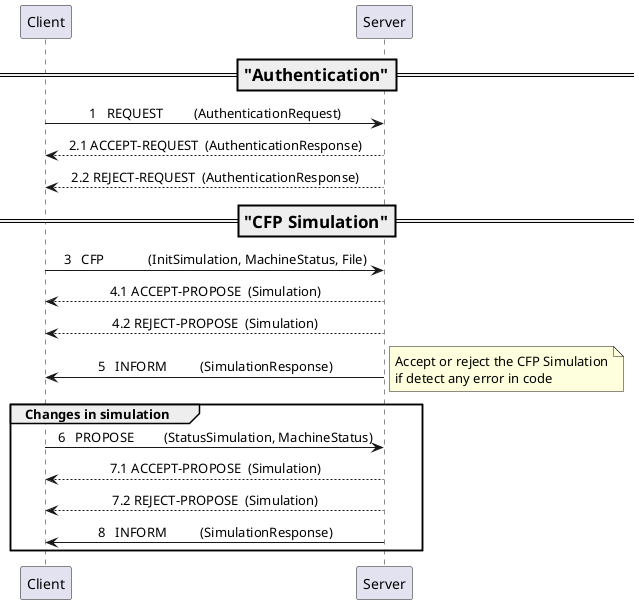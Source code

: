@startuml
'https://plantuml.com/sequence-diagram
/'
Action : Elementos que representas los eventos a los que responden los agentes para completar las tareas de la ontología.
Predicate : Elementos que representan las respuestas a los eventos para completar las tareas de la ontología.
'/
'autonumber
skinparam defaultFontName consolas
skinparam sequenceMessageAlign center

=== "Authentication" ==
Client ->   Server: 1   REQUEST         (AuthenticationRequest)
Client <--  Server: 2.1 ACCEPT-REQUEST  (AuthenticationResponse)
Client <--  Server: 2.2 REJECT-REQUEST  (AuthenticationResponse)

=== "CFP Simulation" ==

Client ->   Server: 3   CFP             (InitSimulation, MachineStatus, File)
Client <--  Server: 4.1 ACCEPT-PROPOSE  (Simulation)
Client <--  Server: 4.2 REJECT-PROPOSE  (Simulation)
Client <-   Server: 5   INFORM          (SimulationResponse)

note right
Accept or reject the CFP Simulation
if detect any error in code
end note


group Changes in simulation
'  group Repeat [Repeat for the last instruction]
  Client ->   Server: 6   PROPOSE         (StatusSimulation, MachineStatus)
  Client <--  Server: 7.1 ACCEPT-PROPOSE  (Simulation)
  Client <--  Server: 7.2 REJECT-PROPOSE  (Simulation)
  Client <-   Server: 8   INFORM          (SimulationResponse)
'  end
end

@enduml
